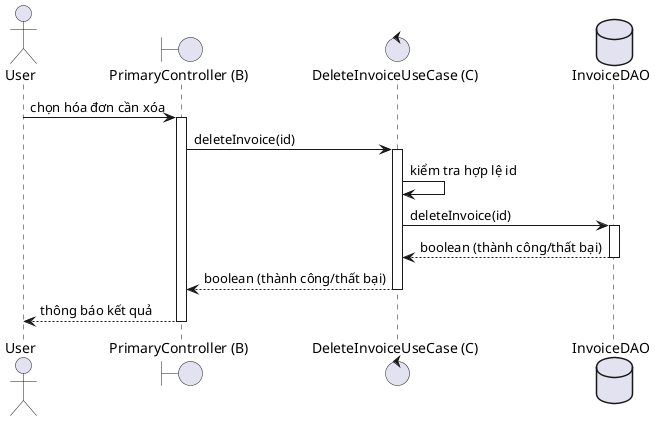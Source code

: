 @startuml DeleteInvoiceSequence
actor "User" as User
boundary "PrimaryController (B)" as Boundary
control "DeleteInvoiceUseCase (C)" as Control
database "InvoiceDAO" as DAO

User -> Boundary : chọn hóa đơn cần xóa
activate Boundary
Boundary -> Control : deleteInvoice(id)
activate Control
Control -> Control : kiểm tra hợp lệ id
Control -> DAO : deleteInvoice(id)
activate DAO
DAO --> Control : boolean (thành công/thất bại)
deactivate DAO
Control --> Boundary : boolean (thành công/thất bại)
deactivate Control
Boundary --> User : thông báo kết quả
deactivate Boundary
@enduml
